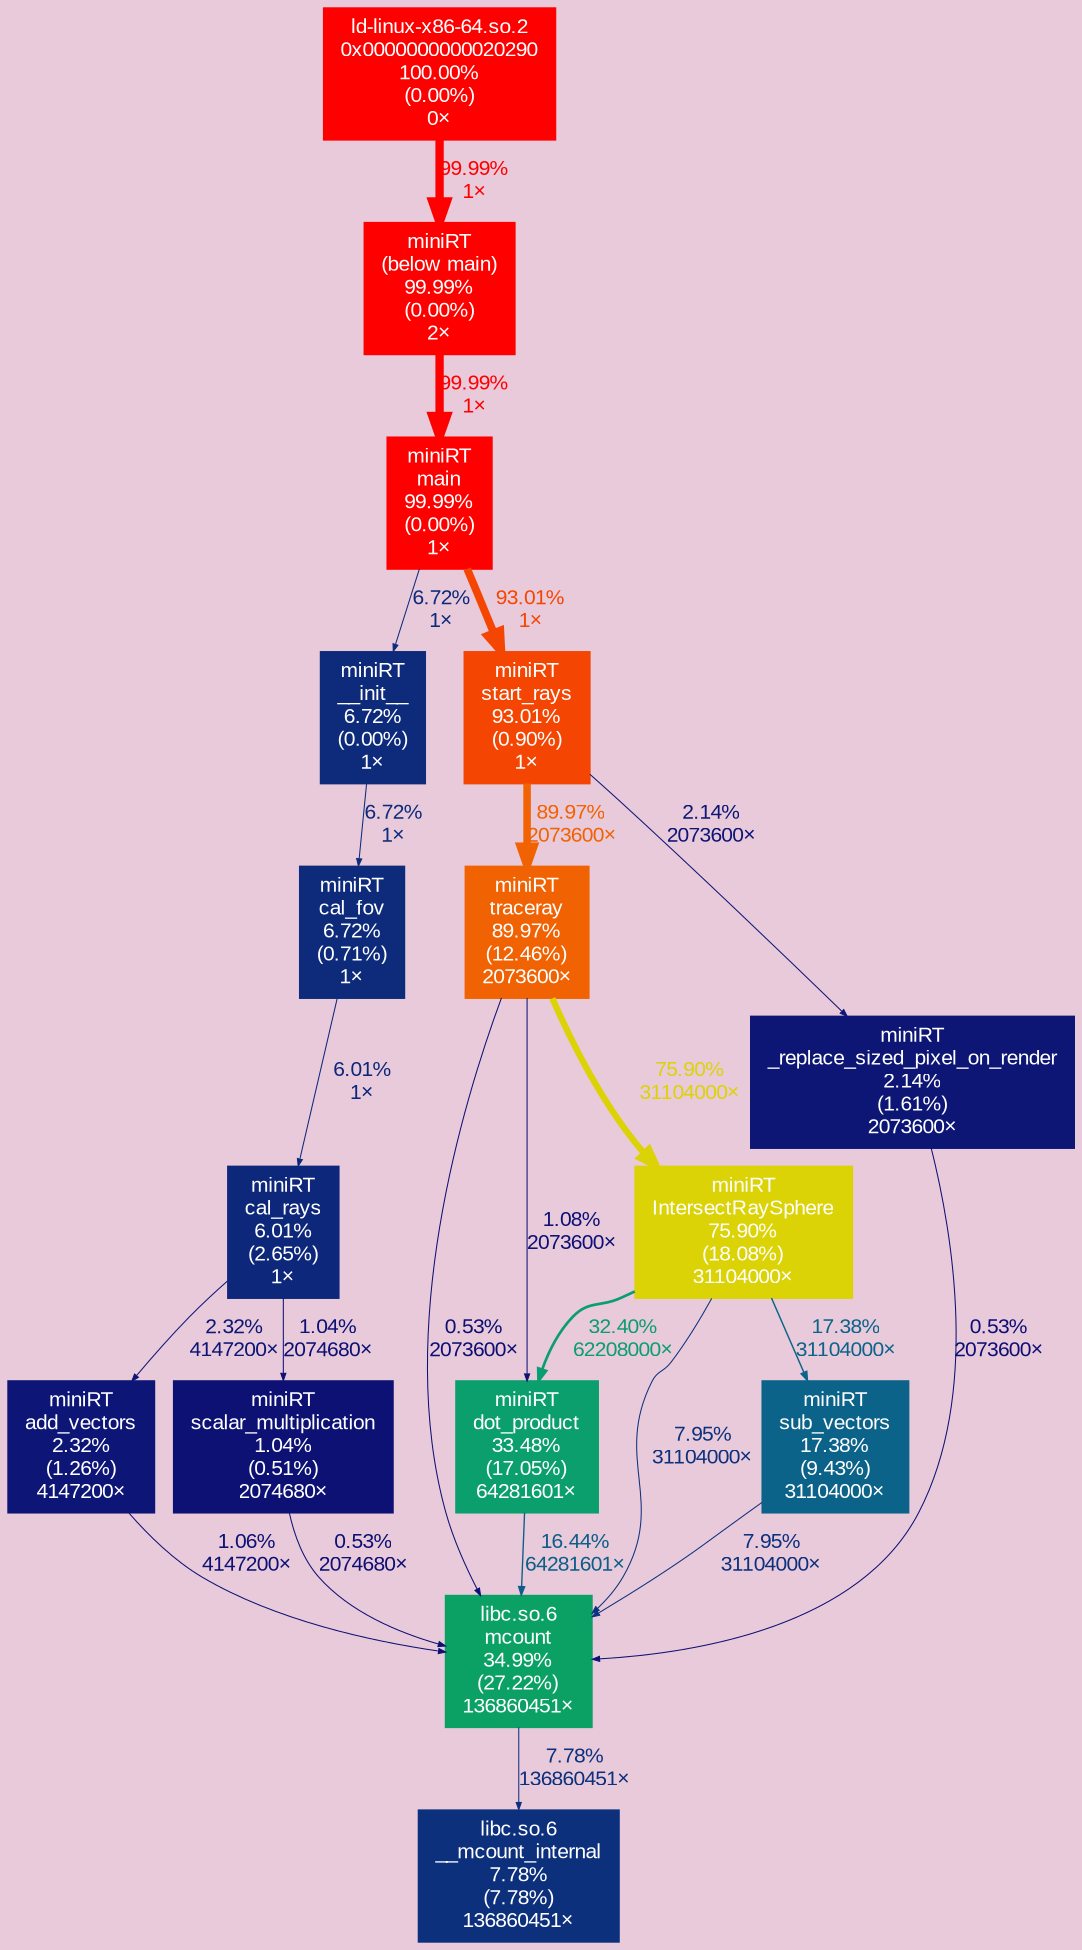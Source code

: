 digraph {
	tooltip=" "
	bgcolor="#E8CADB"
	graph [fontname=Arial, nodesep=0.125, ranksep=0.25];
	node [fontcolor=white, fontname=Arial, height=0, shape=box, style=filled, width=0];
	edge [fontname=Arial];
	"(below main)" [color="#ff0000", fontcolor="#ffffff", fontsize="10.00", label="miniRT\n(below main)\n99.99%\n(0.00%)\n2×"];
	"(below main)" -> main [arrowsize="1.00", color="#ff0000", fontcolor="#ff0000", fontsize="10.00", label="99.99%\n1×", labeldistance="4.00", penwidth="4.00"];
	"0x0000000000020290" [color="#ff0000", fontcolor="#ffffff", fontsize="10.00", label="ld-linux-x86-64.so.2\n0x0000000000020290\n100.00%\n(0.00%)\n0×"];
	"0x0000000000020290" -> "(below main)" [arrowsize="1.00", color="#ff0000", fontcolor="#ff0000", fontsize="10.00", label="99.99%\n1×", labeldistance="4.00", penwidth="4.00"];
	IntersectRaySphere [color="#dbd305", fontcolor="#ffffff", fontsize="10.00", label="miniRT\nIntersectRaySphere\n75.90%\n(18.08%)\n31104000×"];
	IntersectRaySphere -> "dot_product" [arrowsize="0.57", color="#0b9d72", fontcolor="#0b9d72", fontsize="10.00", label="32.40%\n62208000×", labeldistance="1.30", penwidth="1.30"];
	IntersectRaySphere -> mcount [arrowsize="0.35", color="#0d307d", fontcolor="#0d307d", fontsize="10.00", label="7.95%\n31104000×", labeldistance="0.50", penwidth="0.50"];
	IntersectRaySphere -> "sub_vectors" [arrowsize="0.42", color="#0c6389", fontcolor="#0c6389", fontsize="10.00", label="17.38%\n31104000×", labeldistance="0.70", penwidth="0.70"];
	"__init__" [color="#0d2a7b", fontcolor="#ffffff", fontsize="10.00", label="miniRT\n__init__\n6.72%\n(0.00%)\n1×"];
	"__init__" -> "cal_fov" [arrowsize="0.35", color="#0d2a7b", fontcolor="#0d2a7b", fontsize="10.00", label="6.72%\n1×", labeldistance="0.50", penwidth="0.50"];
	"__mcount_internal" [color="#0d307d", fontcolor="#ffffff", fontsize="10.00", label="libc.so.6\n__mcount_internal\n7.78%\n(7.78%)\n136860451×"];
	"_replace_sized_pixel_on_render" [color="#0d1675", fontcolor="#ffffff", fontsize="10.00", label="miniRT\n_replace_sized_pixel_on_render\n2.14%\n(1.61%)\n2073600×"];
	"_replace_sized_pixel_on_render" -> mcount [arrowsize="0.35", color="#0d0f73", fontcolor="#0d0f73", fontsize="10.00", label="0.53%\n2073600×", labeldistance="0.50", penwidth="0.50"];
	"add_vectors" [color="#0d1676", fontcolor="#ffffff", fontsize="10.00", label="miniRT\nadd_vectors\n2.32%\n(1.26%)\n4147200×"];
	"add_vectors" -> mcount [arrowsize="0.35", color="#0d1174", fontcolor="#0d1174", fontsize="10.00", label="1.06%\n4147200×", labeldistance="0.50", penwidth="0.50"];
	"cal_fov" [color="#0d2a7b", fontcolor="#ffffff", fontsize="10.00", label="miniRT\ncal_fov\n6.72%\n(0.71%)\n1×"];
	"cal_fov" -> "cal_rays" [arrowsize="0.35", color="#0d277a", fontcolor="#0d277a", fontsize="10.00", label="6.01%\n1×", labeldistance="0.50", penwidth="0.50"];
	"cal_rays" [color="#0d277a", fontcolor="#ffffff", fontsize="10.00", label="miniRT\ncal_rays\n6.01%\n(2.65%)\n1×"];
	"cal_rays" -> "add_vectors" [arrowsize="0.35", color="#0d1676", fontcolor="#0d1676", fontsize="10.00", label="2.32%\n4147200×", labeldistance="0.50", penwidth="0.50"];
	"cal_rays" -> "scalar_multiplication" [arrowsize="0.35", color="#0d1174", fontcolor="#0d1174", fontsize="10.00", label="1.04%\n2074680×", labeldistance="0.50", penwidth="0.50"];
	"dot_product" [color="#0b9f6d", fontcolor="#ffffff", fontsize="10.00", label="miniRT\ndot_product\n33.48%\n(17.05%)\n64281601×"];
	"dot_product" -> mcount [arrowsize="0.41", color="#0c5e88", fontcolor="#0c5e88", fontsize="10.00", label="16.44%\n64281601×", labeldistance="0.66", penwidth="0.66"];
	main [color="#ff0000", fontcolor="#ffffff", fontsize="10.00", label="miniRT\nmain\n99.99%\n(0.00%)\n1×"];
	main -> "__init__" [arrowsize="0.35", color="#0d2a7b", fontcolor="#0d2a7b", fontsize="10.00", label="6.72%\n1×", labeldistance="0.50", penwidth="0.50"];
	main -> "start_rays" [arrowsize="0.96", color="#f44602", fontcolor="#f44602", fontsize="10.00", label="93.01%\n1×", labeldistance="3.72", penwidth="3.72"];
	mcount [color="#0ba165", fontcolor="#ffffff", fontsize="10.00", label="libc.so.6\nmcount\n34.99%\n(27.22%)\n136860451×"];
	mcount -> "__mcount_internal" [arrowsize="0.35", color="#0d307d", fontcolor="#0d307d", fontsize="10.00", label="7.78%\n136860451×", labeldistance="0.50", penwidth="0.50"];
	"scalar_multiplication" [color="#0d1174", fontcolor="#ffffff", fontsize="10.00", label="miniRT\nscalar_multiplication\n1.04%\n(0.51%)\n2074680×"];
	"scalar_multiplication" -> mcount [arrowsize="0.35", color="#0d0f73", fontcolor="#0d0f73", fontsize="10.00", label="0.53%\n2074680×", labeldistance="0.50", penwidth="0.50"];
	"start_rays" [color="#f44602", fontcolor="#ffffff", fontsize="10.00", label="miniRT\nstart_rays\n93.01%\n(0.90%)\n1×"];
	"start_rays" -> "_replace_sized_pixel_on_render" [arrowsize="0.35", color="#0d1675", fontcolor="#0d1675", fontsize="10.00", label="2.14%\n2073600×", labeldistance="0.50", penwidth="0.50"];
	"start_rays" -> traceray [arrowsize="0.95", color="#f06202", fontcolor="#f06202", fontsize="10.00", label="89.97%\n2073600×", labeldistance="3.60", penwidth="3.60"];
	"sub_vectors" [color="#0c6389", fontcolor="#ffffff", fontsize="10.00", label="miniRT\nsub_vectors\n17.38%\n(9.43%)\n31104000×"];
	"sub_vectors" -> mcount [arrowsize="0.35", color="#0d307d", fontcolor="#0d307d", fontsize="10.00", label="7.95%\n31104000×", labeldistance="0.50", penwidth="0.50"];
	traceray [color="#f06202", fontcolor="#ffffff", fontsize="10.00", label="miniRT\ntraceray\n89.97%\n(12.46%)\n2073600×"];
	traceray -> IntersectRaySphere [arrowsize="0.87", color="#dbd305", fontcolor="#dbd305", fontsize="10.00", label="75.90%\n31104000×", labeldistance="3.04", penwidth="3.04"];
	traceray -> "dot_product" [arrowsize="0.35", color="#0d1174", fontcolor="#0d1174", fontsize="10.00", label="1.08%\n2073600×", labeldistance="0.50", penwidth="0.50"];
	traceray -> mcount [arrowsize="0.35", color="#0d0f73", fontcolor="#0d0f73", fontsize="10.00", label="0.53%\n2073600×", labeldistance="0.50", penwidth="0.50"];
}
